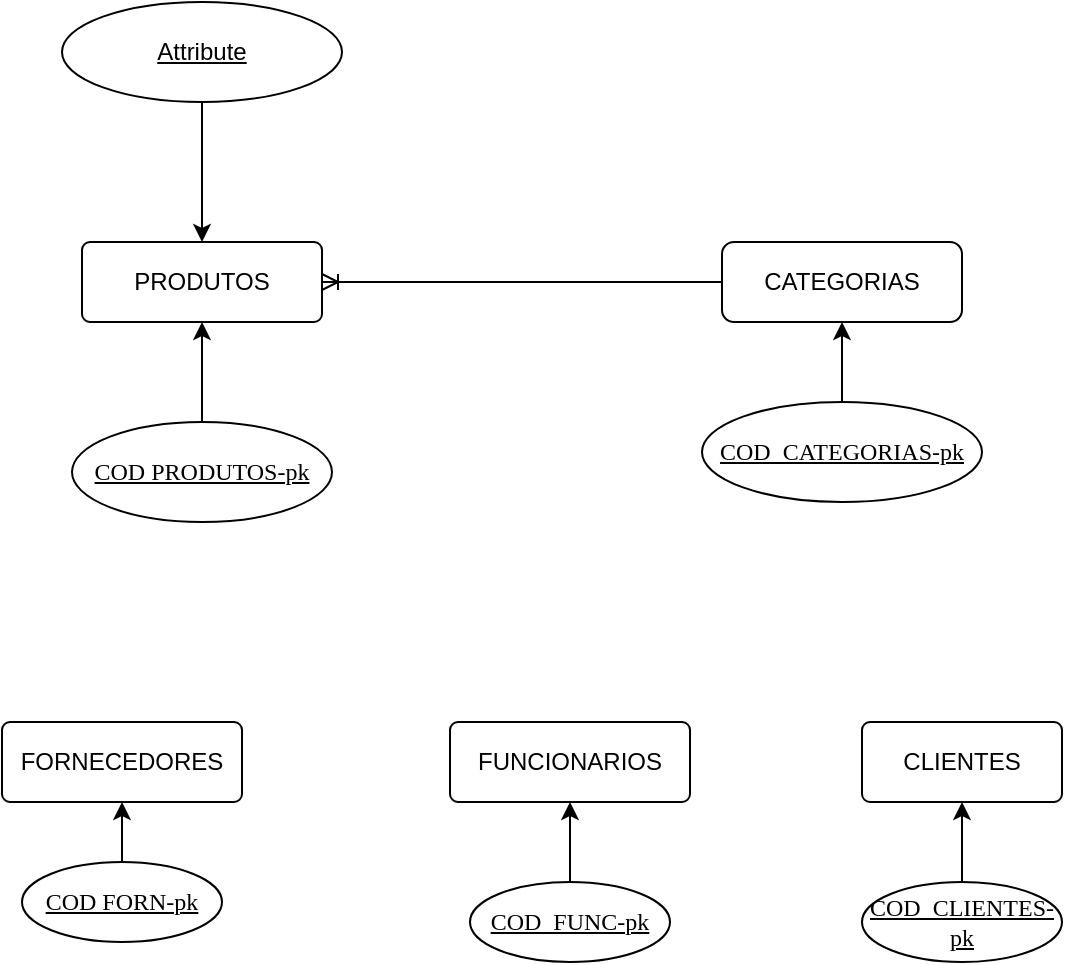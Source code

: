 <mxfile version="14.5.8" type="github">
  <diagram id="dIDMiA5STwJxZv0E2CK2" name="Page-1">
    <mxGraphModel dx="2062" dy="1963" grid="1" gridSize="10" guides="1" tooltips="1" connect="1" arrows="1" fold="1" page="1" pageScale="1" pageWidth="827" pageHeight="1169" math="0" shadow="0">
      <root>
        <mxCell id="0" />
        <mxCell id="1" parent="0" />
        <mxCell id="U2HF0-nIiZB2bGeoBCWu-1" value="PRODUTOS" style="rounded=1;arcSize=10;whiteSpace=wrap;html=1;align=center;" parent="1" vertex="1">
          <mxGeometry x="110" y="50" width="120" height="40" as="geometry" />
        </mxCell>
        <mxCell id="U2HF0-nIiZB2bGeoBCWu-2" value="FORNECEDORES" style="rounded=1;arcSize=10;whiteSpace=wrap;html=1;align=center;" parent="1" vertex="1">
          <mxGeometry x="70" y="290" width="120" height="40" as="geometry" />
        </mxCell>
        <mxCell id="U2HF0-nIiZB2bGeoBCWu-3" value="FUNCIONARIOS" style="rounded=1;arcSize=10;whiteSpace=wrap;html=1;align=center;" parent="1" vertex="1">
          <mxGeometry x="294" y="290" width="120" height="40" as="geometry" />
        </mxCell>
        <mxCell id="U2HF0-nIiZB2bGeoBCWu-4" value="CLIENTES" style="rounded=1;arcSize=10;whiteSpace=wrap;html=1;align=center;" parent="1" vertex="1">
          <mxGeometry x="500" y="290" width="100" height="40" as="geometry" />
        </mxCell>
        <mxCell id="6VNYT4QlAqMUBj5l6Imy-2" style="edgeStyle=orthogonalEdgeStyle;rounded=0;orthogonalLoop=1;jettySize=auto;html=1;entryX=0.5;entryY=1;entryDx=0;entryDy=0;" edge="1" parent="1" source="6VNYT4QlAqMUBj5l6Imy-1" target="U2HF0-nIiZB2bGeoBCWu-1">
          <mxGeometry relative="1" as="geometry" />
        </mxCell>
        <mxCell id="6VNYT4QlAqMUBj5l6Imy-1" value="&lt;font face=&quot;Tahoma&quot;&gt;COD PRODUTOS-pk&lt;/font&gt;" style="ellipse;whiteSpace=wrap;html=1;align=center;fontStyle=4;" vertex="1" parent="1">
          <mxGeometry x="105" y="140" width="130" height="50" as="geometry" />
        </mxCell>
        <mxCell id="6VNYT4QlAqMUBj5l6Imy-4" style="edgeStyle=orthogonalEdgeStyle;rounded=0;orthogonalLoop=1;jettySize=auto;html=1;" edge="1" parent="1" source="6VNYT4QlAqMUBj5l6Imy-3" target="U2HF0-nIiZB2bGeoBCWu-2">
          <mxGeometry relative="1" as="geometry" />
        </mxCell>
        <mxCell id="6VNYT4QlAqMUBj5l6Imy-3" value="&lt;font face=&quot;Tahoma&quot;&gt;COD FORN-pk&lt;/font&gt;" style="ellipse;whiteSpace=wrap;html=1;align=center;fontStyle=4;" vertex="1" parent="1">
          <mxGeometry x="80" y="360" width="100" height="40" as="geometry" />
        </mxCell>
        <mxCell id="6VNYT4QlAqMUBj5l6Imy-6" style="edgeStyle=orthogonalEdgeStyle;rounded=0;orthogonalLoop=1;jettySize=auto;html=1;" edge="1" parent="1" source="6VNYT4QlAqMUBj5l6Imy-5" target="U2HF0-nIiZB2bGeoBCWu-3">
          <mxGeometry relative="1" as="geometry" />
        </mxCell>
        <mxCell id="6VNYT4QlAqMUBj5l6Imy-5" value="&lt;font face=&quot;Tahoma&quot;&gt;COD_FUNC-pk&lt;/font&gt;" style="ellipse;whiteSpace=wrap;html=1;align=center;fontStyle=4;" vertex="1" parent="1">
          <mxGeometry x="304" y="370" width="100" height="40" as="geometry" />
        </mxCell>
        <mxCell id="6VNYT4QlAqMUBj5l6Imy-9" style="edgeStyle=orthogonalEdgeStyle;rounded=0;orthogonalLoop=1;jettySize=auto;html=1;" edge="1" parent="1" source="6VNYT4QlAqMUBj5l6Imy-8" target="U2HF0-nIiZB2bGeoBCWu-4">
          <mxGeometry relative="1" as="geometry" />
        </mxCell>
        <mxCell id="6VNYT4QlAqMUBj5l6Imy-8" value="&lt;font face=&quot;Tahoma&quot;&gt;COD_CLIENTES-pk&lt;/font&gt;" style="ellipse;whiteSpace=wrap;html=1;align=center;fontStyle=4;" vertex="1" parent="1">
          <mxGeometry x="500" y="370" width="100" height="40" as="geometry" />
        </mxCell>
        <mxCell id="6VNYT4QlAqMUBj5l6Imy-10" value="CATEGORIAS" style="rounded=1;whiteSpace=wrap;html=1;" vertex="1" parent="1">
          <mxGeometry x="430" y="50" width="120" height="40" as="geometry" />
        </mxCell>
        <mxCell id="6VNYT4QlAqMUBj5l6Imy-12" style="edgeStyle=orthogonalEdgeStyle;rounded=0;orthogonalLoop=1;jettySize=auto;html=1;" edge="1" parent="1" source="6VNYT4QlAqMUBj5l6Imy-11" target="6VNYT4QlAqMUBj5l6Imy-10">
          <mxGeometry relative="1" as="geometry" />
        </mxCell>
        <mxCell id="6VNYT4QlAqMUBj5l6Imy-11" value="&lt;font face=&quot;Tahoma&quot;&gt;COD_CATEGORIAS-pk&lt;/font&gt;" style="ellipse;whiteSpace=wrap;html=1;align=center;fontStyle=4;" vertex="1" parent="1">
          <mxGeometry x="420" y="130" width="140" height="50" as="geometry" />
        </mxCell>
        <mxCell id="6VNYT4QlAqMUBj5l6Imy-14" value="" style="edgeStyle=entityRelationEdgeStyle;fontSize=12;html=1;endArrow=ERoneToMany;entryX=1;entryY=0.5;entryDx=0;entryDy=0;exitX=0;exitY=0.5;exitDx=0;exitDy=0;" edge="1" parent="1" source="6VNYT4QlAqMUBj5l6Imy-10" target="U2HF0-nIiZB2bGeoBCWu-1">
          <mxGeometry width="100" height="100" relative="1" as="geometry">
            <mxPoint x="360" y="90" as="sourcePoint" />
            <mxPoint x="300" y="70" as="targetPoint" />
          </mxGeometry>
        </mxCell>
        <mxCell id="6VNYT4QlAqMUBj5l6Imy-17" style="edgeStyle=orthogonalEdgeStyle;rounded=0;orthogonalLoop=1;jettySize=auto;html=1;entryX=0.5;entryY=0;entryDx=0;entryDy=0;" edge="1" parent="1" source="6VNYT4QlAqMUBj5l6Imy-15" target="U2HF0-nIiZB2bGeoBCWu-1">
          <mxGeometry relative="1" as="geometry" />
        </mxCell>
        <mxCell id="6VNYT4QlAqMUBj5l6Imy-15" value="Attribute" style="ellipse;whiteSpace=wrap;html=1;align=center;fontStyle=4;" vertex="1" parent="1">
          <mxGeometry x="100" y="-70" width="140" height="50" as="geometry" />
        </mxCell>
      </root>
    </mxGraphModel>
  </diagram>
</mxfile>
